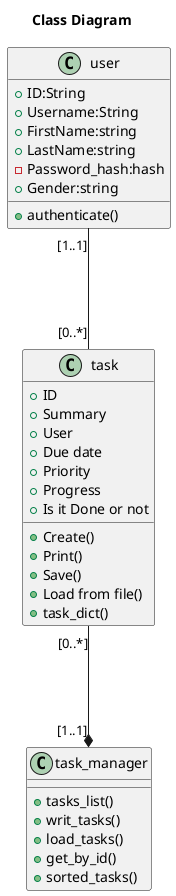 
@startuml

title Class Diagram


class user {
    +ID:String
    +Username:String
    +FirstName:string
    +LastName:string
    -Password_hash:hash
    +Gender:string
    +authenticate()
}

class task {
    +ID
    +Summary
    +User
    +Due date
    +Priority
    +Progress
    +Is it Done or not
    +Create()
    +Print()
    +Save()
    +Load from file()
    +task_dict()
}

class task_manager {
    +tasks_list()
    +writ_tasks()
    +load_tasks()
    +get_by_id()
    +sorted_tasks()
}

task "[0..*]" ---down* "[1..1]" task_manager
user "[1..1]" --- "[0..*]" task

@enduml